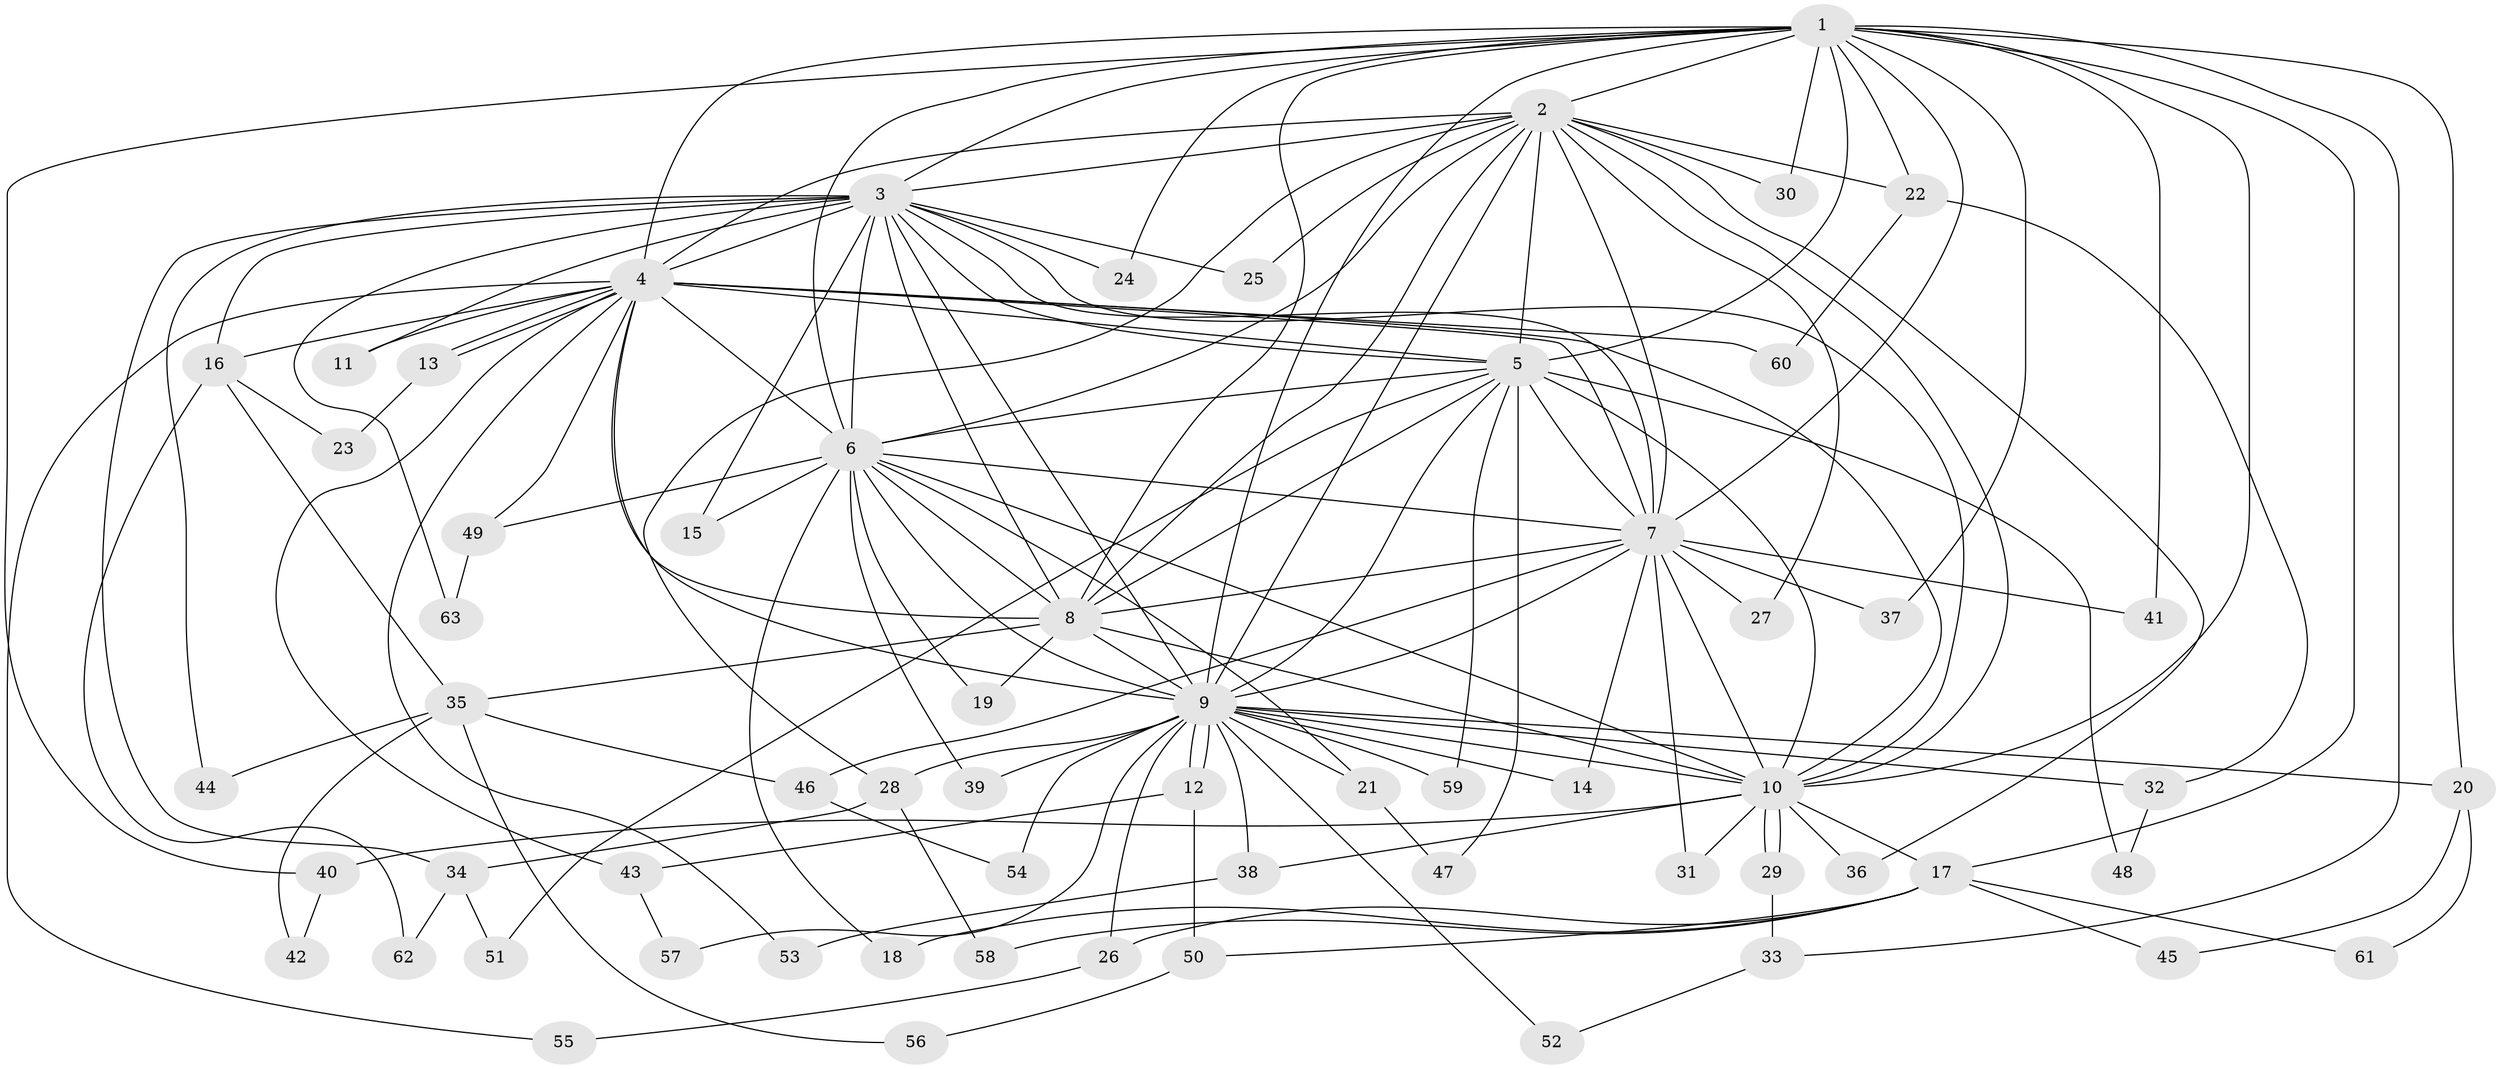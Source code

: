// Generated by graph-tools (version 1.1) at 2025/11/02/27/25 16:11:08]
// undirected, 63 vertices, 151 edges
graph export_dot {
graph [start="1"]
  node [color=gray90,style=filled];
  1;
  2;
  3;
  4;
  5;
  6;
  7;
  8;
  9;
  10;
  11;
  12;
  13;
  14;
  15;
  16;
  17;
  18;
  19;
  20;
  21;
  22;
  23;
  24;
  25;
  26;
  27;
  28;
  29;
  30;
  31;
  32;
  33;
  34;
  35;
  36;
  37;
  38;
  39;
  40;
  41;
  42;
  43;
  44;
  45;
  46;
  47;
  48;
  49;
  50;
  51;
  52;
  53;
  54;
  55;
  56;
  57;
  58;
  59;
  60;
  61;
  62;
  63;
  1 -- 2;
  1 -- 3;
  1 -- 4;
  1 -- 5;
  1 -- 6;
  1 -- 7;
  1 -- 8;
  1 -- 9;
  1 -- 10;
  1 -- 17;
  1 -- 20;
  1 -- 22;
  1 -- 24;
  1 -- 30;
  1 -- 33;
  1 -- 37;
  1 -- 40;
  1 -- 41;
  2 -- 3;
  2 -- 4;
  2 -- 5;
  2 -- 6;
  2 -- 7;
  2 -- 8;
  2 -- 9;
  2 -- 10;
  2 -- 22;
  2 -- 25;
  2 -- 27;
  2 -- 28;
  2 -- 30;
  2 -- 36;
  3 -- 4;
  3 -- 5;
  3 -- 6;
  3 -- 7;
  3 -- 8;
  3 -- 9;
  3 -- 10;
  3 -- 11;
  3 -- 15;
  3 -- 16;
  3 -- 24;
  3 -- 25;
  3 -- 34;
  3 -- 44;
  3 -- 63;
  4 -- 5;
  4 -- 6;
  4 -- 7;
  4 -- 8;
  4 -- 9;
  4 -- 10;
  4 -- 11;
  4 -- 13;
  4 -- 13;
  4 -- 16;
  4 -- 43;
  4 -- 49;
  4 -- 53;
  4 -- 55;
  4 -- 60;
  5 -- 6;
  5 -- 7;
  5 -- 8;
  5 -- 9;
  5 -- 10;
  5 -- 47;
  5 -- 48;
  5 -- 51;
  5 -- 59;
  6 -- 7;
  6 -- 8;
  6 -- 9;
  6 -- 10;
  6 -- 15;
  6 -- 18;
  6 -- 19;
  6 -- 21;
  6 -- 39;
  6 -- 49;
  7 -- 8;
  7 -- 9;
  7 -- 10;
  7 -- 14;
  7 -- 27;
  7 -- 31;
  7 -- 37;
  7 -- 41;
  7 -- 46;
  8 -- 9;
  8 -- 10;
  8 -- 19;
  8 -- 35;
  9 -- 10;
  9 -- 12;
  9 -- 12;
  9 -- 14;
  9 -- 20;
  9 -- 21;
  9 -- 26;
  9 -- 28;
  9 -- 32;
  9 -- 38;
  9 -- 39;
  9 -- 52;
  9 -- 54;
  9 -- 57;
  9 -- 59;
  10 -- 17;
  10 -- 29;
  10 -- 29;
  10 -- 31;
  10 -- 36;
  10 -- 38;
  10 -- 40;
  12 -- 43;
  12 -- 50;
  13 -- 23;
  16 -- 23;
  16 -- 35;
  16 -- 62;
  17 -- 18;
  17 -- 26;
  17 -- 45;
  17 -- 50;
  17 -- 58;
  17 -- 61;
  20 -- 45;
  20 -- 61;
  21 -- 47;
  22 -- 32;
  22 -- 60;
  26 -- 55;
  28 -- 34;
  28 -- 58;
  29 -- 33;
  32 -- 48;
  33 -- 52;
  34 -- 51;
  34 -- 62;
  35 -- 42;
  35 -- 44;
  35 -- 46;
  35 -- 56;
  38 -- 53;
  40 -- 42;
  43 -- 57;
  46 -- 54;
  49 -- 63;
  50 -- 56;
}
